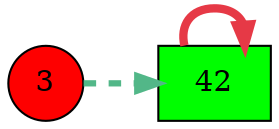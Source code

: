 digraph G{
rankdir=LR;
42 [style=filled, shape=box, fillcolor="#00fe00", label="42"];
3 [style=filled, shape=circle, fillcolor="#fe0000", label="3"];
42 -> 42 [color="#e63946",penwidth=4.00];
3 -> 42 [color="#52b788",style=dashed,penwidth=3.00];
}